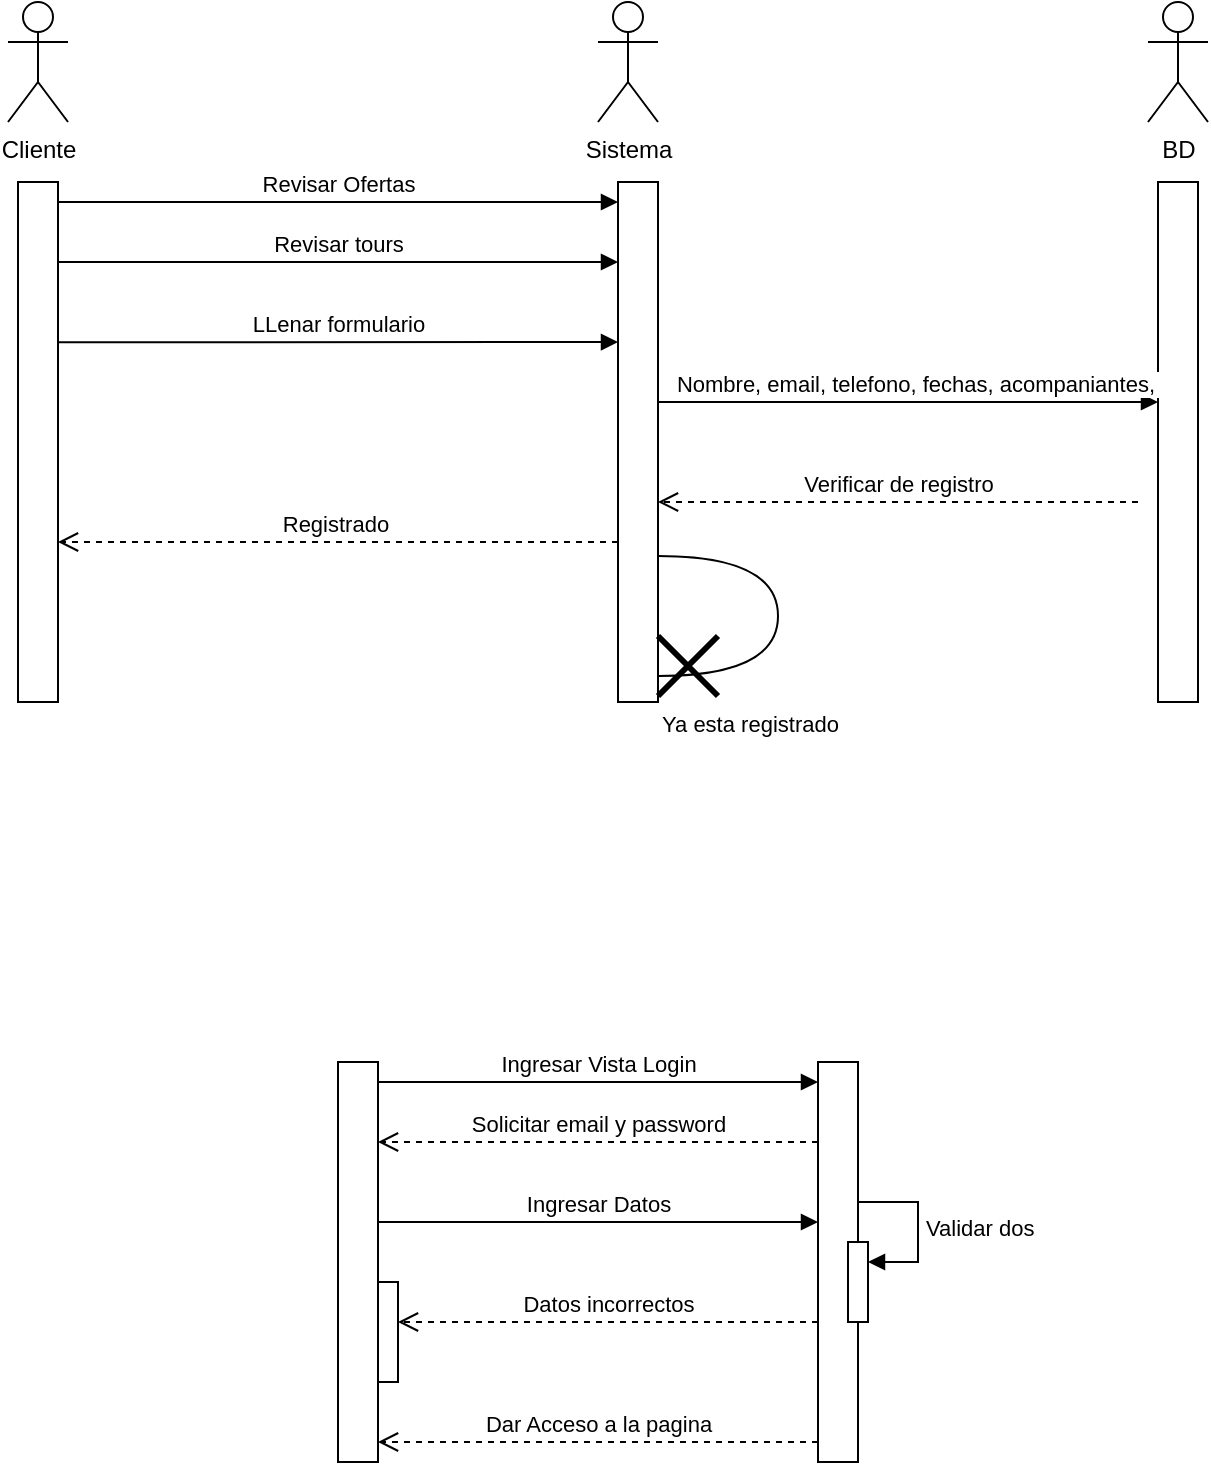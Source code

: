 <mxfile version="21.6.8" type="device">
  <diagram name="Página-1" id="K8PPEnupQJxmvy6mCIkL">
    <mxGraphModel dx="1167" dy="652" grid="1" gridSize="10" guides="1" tooltips="1" connect="1" arrows="1" fold="1" page="1" pageScale="1" pageWidth="827" pageHeight="1169" math="0" shadow="0">
      <root>
        <mxCell id="0" />
        <mxCell id="1" parent="0" />
        <mxCell id="4DP1AKJM-uvGSx2hBP9M-1" value="" style="html=1;points=[];perimeter=orthogonalPerimeter;outlineConnect=0;targetShapes=umlLifeline;portConstraint=eastwest;newEdgeStyle={&quot;edgeStyle&quot;:&quot;elbowEdgeStyle&quot;,&quot;elbow&quot;:&quot;vertical&quot;,&quot;curved&quot;:0,&quot;rounded&quot;:0};" vertex="1" parent="1">
          <mxGeometry x="490" y="240" width="20" height="260" as="geometry" />
        </mxCell>
        <mxCell id="4DP1AKJM-uvGSx2hBP9M-2" value="LLenar formulario" style="html=1;verticalAlign=bottom;endArrow=block;edgeStyle=elbowEdgeStyle;elbow=vertical;curved=0;rounded=0;" edge="1" target="4DP1AKJM-uvGSx2hBP9M-1" parent="1">
          <mxGeometry relative="1" as="geometry">
            <mxPoint x="210" y="320.17" as="sourcePoint" />
            <mxPoint x="480" y="320" as="targetPoint" />
          </mxGeometry>
        </mxCell>
        <mxCell id="4DP1AKJM-uvGSx2hBP9M-3" value="Registrado&amp;nbsp;" style="html=1;verticalAlign=bottom;endArrow=open;dashed=1;endSize=8;edgeStyle=elbowEdgeStyle;elbow=vertical;curved=0;rounded=0;" edge="1" source="4DP1AKJM-uvGSx2hBP9M-1" parent="1" target="4DP1AKJM-uvGSx2hBP9M-4">
          <mxGeometry relative="1" as="geometry">
            <mxPoint x="280" y="390" as="targetPoint" />
            <mxPoint x="350" y="390" as="sourcePoint" />
            <Array as="points">
              <mxPoint x="410" y="420" />
              <mxPoint x="200" y="390" />
            </Array>
          </mxGeometry>
        </mxCell>
        <mxCell id="4DP1AKJM-uvGSx2hBP9M-4" value="" style="html=1;points=[];perimeter=orthogonalPerimeter;outlineConnect=0;targetShapes=umlLifeline;portConstraint=eastwest;newEdgeStyle={&quot;edgeStyle&quot;:&quot;elbowEdgeStyle&quot;,&quot;elbow&quot;:&quot;vertical&quot;,&quot;curved&quot;:0,&quot;rounded&quot;:0};" vertex="1" parent="1">
          <mxGeometry x="190" y="240" width="20" height="260" as="geometry" />
        </mxCell>
        <mxCell id="4DP1AKJM-uvGSx2hBP9M-5" value="Cliente" style="shape=umlActor;verticalLabelPosition=bottom;verticalAlign=top;html=1;" vertex="1" parent="1">
          <mxGeometry x="185" y="150" width="30" height="60" as="geometry" />
        </mxCell>
        <mxCell id="4DP1AKJM-uvGSx2hBP9M-8" value="Sistema" style="shape=umlActor;verticalLabelPosition=bottom;verticalAlign=top;html=1;" vertex="1" parent="1">
          <mxGeometry x="480" y="150" width="30" height="60" as="geometry" />
        </mxCell>
        <mxCell id="4DP1AKJM-uvGSx2hBP9M-9" value="" style="shape=requiredInterface;html=1;verticalLabelPosition=bottom;sketch=0;" vertex="1" parent="1">
          <mxGeometry x="510" y="427" width="60" height="60" as="geometry" />
        </mxCell>
        <mxCell id="4DP1AKJM-uvGSx2hBP9M-13" value="&lt;span style=&quot;color: rgb(0, 0, 0); font-family: Helvetica; font-size: 11px; font-style: normal; font-variant-ligatures: normal; font-variant-caps: normal; font-weight: 400; letter-spacing: normal; orphans: 2; text-align: center; text-indent: 0px; text-transform: none; widows: 2; word-spacing: 0px; -webkit-text-stroke-width: 0px; background-color: rgb(255, 255, 255); text-decoration-thickness: initial; text-decoration-style: initial; text-decoration-color: initial; float: none; display: inline !important;&quot;&gt;Ya esta registrado&lt;/span&gt;" style="text;whiteSpace=wrap;html=1;" vertex="1" parent="1">
          <mxGeometry x="510" y="497" width="100" height="20" as="geometry" />
        </mxCell>
        <mxCell id="4DP1AKJM-uvGSx2hBP9M-10" value="" style="shape=umlDestroy;whiteSpace=wrap;html=1;strokeWidth=3;targetShapes=umlLifeline;" vertex="1" parent="1">
          <mxGeometry x="510" y="467" width="30" height="30" as="geometry" />
        </mxCell>
        <mxCell id="4DP1AKJM-uvGSx2hBP9M-14" value="" style="html=1;points=[];perimeter=orthogonalPerimeter;outlineConnect=0;targetShapes=umlLifeline;portConstraint=eastwest;newEdgeStyle={&quot;edgeStyle&quot;:&quot;elbowEdgeStyle&quot;,&quot;elbow&quot;:&quot;vertical&quot;,&quot;curved&quot;:0,&quot;rounded&quot;:0};" vertex="1" parent="1">
          <mxGeometry x="760" y="240" width="20" height="260" as="geometry" />
        </mxCell>
        <mxCell id="4DP1AKJM-uvGSx2hBP9M-15" value="Nombre, email, telefono, fechas, acompaniantes,&amp;nbsp;" style="html=1;verticalAlign=bottom;endArrow=block;edgeStyle=elbowEdgeStyle;elbow=vertical;curved=0;rounded=0;" edge="1" parent="1">
          <mxGeometry x="0.442" relative="1" as="geometry">
            <mxPoint x="690" y="350" as="sourcePoint" />
            <mxPoint x="760.0" y="350" as="targetPoint" />
            <Array as="points">
              <mxPoint x="510" y="350" />
            </Array>
            <mxPoint as="offset" />
          </mxGeometry>
        </mxCell>
        <mxCell id="4DP1AKJM-uvGSx2hBP9M-16" value="Verificar de registro" style="html=1;verticalAlign=bottom;endArrow=open;dashed=1;endSize=8;edgeStyle=elbowEdgeStyle;elbow=vertical;curved=0;rounded=0;" edge="1" parent="1">
          <mxGeometry relative="1" as="geometry">
            <mxPoint x="510" y="400.17" as="targetPoint" />
            <mxPoint x="750.0" y="399.998" as="sourcePoint" />
          </mxGeometry>
        </mxCell>
        <mxCell id="4DP1AKJM-uvGSx2hBP9M-17" value="BD" style="shape=umlActor;verticalLabelPosition=bottom;verticalAlign=top;html=1;" vertex="1" parent="1">
          <mxGeometry x="755" y="150" width="30" height="60" as="geometry" />
        </mxCell>
        <mxCell id="4DP1AKJM-uvGSx2hBP9M-19" value="Revisar Ofertas" style="html=1;verticalAlign=bottom;endArrow=block;edgeStyle=elbowEdgeStyle;elbow=vertical;curved=0;rounded=0;" edge="1" parent="1">
          <mxGeometry relative="1" as="geometry">
            <mxPoint x="210" y="250" as="sourcePoint" />
            <mxPoint x="490" y="250" as="targetPoint" />
          </mxGeometry>
        </mxCell>
        <mxCell id="4DP1AKJM-uvGSx2hBP9M-20" value="Revisar tours" style="html=1;verticalAlign=bottom;endArrow=block;edgeStyle=elbowEdgeStyle;elbow=vertical;curved=0;rounded=0;" edge="1" parent="1">
          <mxGeometry relative="1" as="geometry">
            <mxPoint x="210" y="280" as="sourcePoint" />
            <mxPoint x="490" y="280" as="targetPoint" />
          </mxGeometry>
        </mxCell>
        <mxCell id="4DP1AKJM-uvGSx2hBP9M-21" value="" style="html=1;points=[];perimeter=orthogonalPerimeter;outlineConnect=0;targetShapes=umlLifeline;portConstraint=eastwest;newEdgeStyle={&quot;edgeStyle&quot;:&quot;elbowEdgeStyle&quot;,&quot;elbow&quot;:&quot;vertical&quot;,&quot;curved&quot;:0,&quot;rounded&quot;:0};" vertex="1" parent="1">
          <mxGeometry x="590" y="680" width="20" height="200" as="geometry" />
        </mxCell>
        <mxCell id="4DP1AKJM-uvGSx2hBP9M-22" value="Ingresar Vista Login" style="html=1;verticalAlign=bottom;endArrow=block;edgeStyle=elbowEdgeStyle;elbow=vertical;curved=0;rounded=0;" edge="1" target="4DP1AKJM-uvGSx2hBP9M-21" parent="1">
          <mxGeometry relative="1" as="geometry">
            <mxPoint x="370" y="690" as="sourcePoint" />
            <mxPoint x="460" y="690" as="targetPoint" />
          </mxGeometry>
        </mxCell>
        <mxCell id="4DP1AKJM-uvGSx2hBP9M-23" value="Solicitar email y password" style="html=1;verticalAlign=bottom;endArrow=open;dashed=1;endSize=8;edgeStyle=elbowEdgeStyle;elbow=vertical;curved=0;rounded=0;" edge="1" parent="1">
          <mxGeometry relative="1" as="geometry">
            <mxPoint x="370" y="720" as="targetPoint" />
            <mxPoint x="590" y="720.0" as="sourcePoint" />
            <Array as="points">
              <mxPoint x="380" y="720" />
            </Array>
          </mxGeometry>
        </mxCell>
        <mxCell id="4DP1AKJM-uvGSx2hBP9M-25" value="" style="html=1;points=[];perimeter=orthogonalPerimeter;outlineConnect=0;targetShapes=umlLifeline;portConstraint=eastwest;newEdgeStyle={&quot;edgeStyle&quot;:&quot;elbowEdgeStyle&quot;,&quot;elbow&quot;:&quot;vertical&quot;,&quot;curved&quot;:0,&quot;rounded&quot;:0};" vertex="1" parent="1">
          <mxGeometry x="350" y="680" width="20" height="200" as="geometry" />
        </mxCell>
        <mxCell id="4DP1AKJM-uvGSx2hBP9M-26" value="Ingresar Datos" style="html=1;verticalAlign=bottom;endArrow=block;edgeStyle=elbowEdgeStyle;elbow=vertical;curved=0;rounded=0;" edge="1" parent="1">
          <mxGeometry relative="1" as="geometry">
            <mxPoint x="370" y="760" as="sourcePoint" />
            <mxPoint x="590" y="760" as="targetPoint" />
          </mxGeometry>
        </mxCell>
        <mxCell id="4DP1AKJM-uvGSx2hBP9M-27" value="" style="html=1;points=[];perimeter=orthogonalPerimeter;outlineConnect=0;targetShapes=umlLifeline;portConstraint=eastwest;newEdgeStyle={&quot;edgeStyle&quot;:&quot;elbowEdgeStyle&quot;,&quot;elbow&quot;:&quot;vertical&quot;,&quot;curved&quot;:0,&quot;rounded&quot;:0};" vertex="1" parent="1">
          <mxGeometry x="605" y="770" width="10" height="40" as="geometry" />
        </mxCell>
        <mxCell id="4DP1AKJM-uvGSx2hBP9M-28" value="Validar dos" style="html=1;align=left;spacingLeft=2;endArrow=block;rounded=0;edgeStyle=orthogonalEdgeStyle;curved=0;rounded=0;" edge="1" target="4DP1AKJM-uvGSx2hBP9M-27" parent="1">
          <mxGeometry relative="1" as="geometry">
            <mxPoint x="610" y="750" as="sourcePoint" />
            <Array as="points">
              <mxPoint x="640" y="780" />
            </Array>
          </mxGeometry>
        </mxCell>
        <mxCell id="4DP1AKJM-uvGSx2hBP9M-29" value="" style="html=1;points=[];perimeter=orthogonalPerimeter;outlineConnect=0;targetShapes=umlLifeline;portConstraint=eastwest;newEdgeStyle={&quot;edgeStyle&quot;:&quot;elbowEdgeStyle&quot;,&quot;elbow&quot;:&quot;vertical&quot;,&quot;curved&quot;:0,&quot;rounded&quot;:0};" vertex="1" parent="1">
          <mxGeometry x="370" y="790" width="10" height="50" as="geometry" />
        </mxCell>
        <mxCell id="4DP1AKJM-uvGSx2hBP9M-30" value="Datos incorrectos" style="html=1;verticalAlign=bottom;endArrow=open;dashed=1;endSize=8;edgeStyle=elbowEdgeStyle;elbow=vertical;curved=0;rounded=0;" edge="1" parent="1">
          <mxGeometry relative="1" as="geometry">
            <mxPoint x="380" y="810" as="targetPoint" />
            <mxPoint x="590" y="810" as="sourcePoint" />
            <Array as="points">
              <mxPoint x="390" y="810" />
            </Array>
          </mxGeometry>
        </mxCell>
        <mxCell id="4DP1AKJM-uvGSx2hBP9M-31" value="Dar Acceso a la pagina" style="html=1;verticalAlign=bottom;endArrow=open;dashed=1;endSize=8;edgeStyle=elbowEdgeStyle;elbow=vertical;curved=0;rounded=0;" edge="1" parent="1" target="4DP1AKJM-uvGSx2hBP9M-25">
          <mxGeometry relative="1" as="geometry">
            <mxPoint x="380" y="870" as="targetPoint" />
            <mxPoint x="590" y="870" as="sourcePoint" />
            <Array as="points">
              <mxPoint x="390" y="870" />
            </Array>
          </mxGeometry>
        </mxCell>
      </root>
    </mxGraphModel>
  </diagram>
</mxfile>
